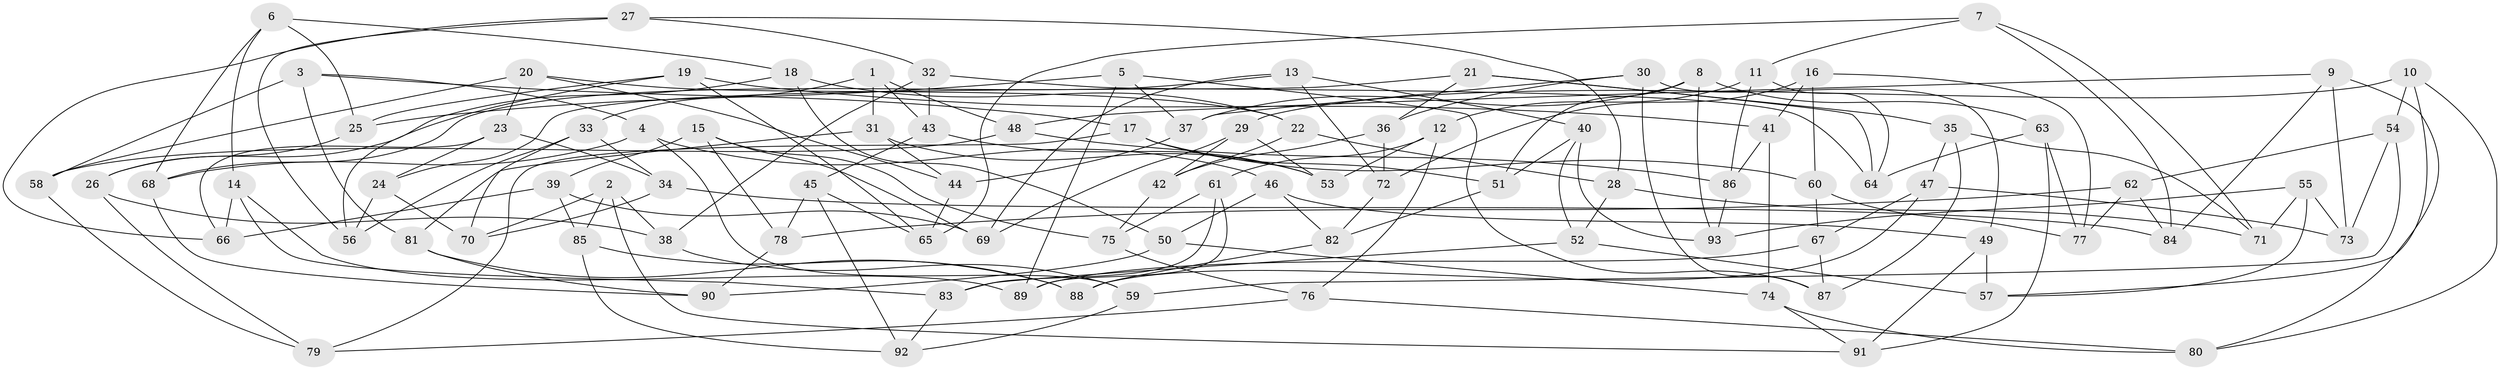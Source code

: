 // coarse degree distribution, {4: 0.7910447761194029, 10: 0.05970149253731343, 8: 0.014925373134328358, 12: 0.014925373134328358, 9: 0.014925373134328358, 3: 0.1044776119402985}
// Generated by graph-tools (version 1.1) at 2025/53/03/04/25 22:53:52]
// undirected, 93 vertices, 186 edges
graph export_dot {
  node [color=gray90,style=filled];
  1;
  2;
  3;
  4;
  5;
  6;
  7;
  8;
  9;
  10;
  11;
  12;
  13;
  14;
  15;
  16;
  17;
  18;
  19;
  20;
  21;
  22;
  23;
  24;
  25;
  26;
  27;
  28;
  29;
  30;
  31;
  32;
  33;
  34;
  35;
  36;
  37;
  38;
  39;
  40;
  41;
  42;
  43;
  44;
  45;
  46;
  47;
  48;
  49;
  50;
  51;
  52;
  53;
  54;
  55;
  56;
  57;
  58;
  59;
  60;
  61;
  62;
  63;
  64;
  65;
  66;
  67;
  68;
  69;
  70;
  71;
  72;
  73;
  74;
  75;
  76;
  77;
  78;
  79;
  80;
  81;
  82;
  83;
  84;
  85;
  86;
  87;
  88;
  89;
  90;
  91;
  92;
  93;
  1 -- 31;
  1 -- 43;
  1 -- 33;
  1 -- 48;
  2 -- 38;
  2 -- 91;
  2 -- 70;
  2 -- 85;
  3 -- 4;
  3 -- 17;
  3 -- 81;
  3 -- 58;
  4 -- 59;
  4 -- 46;
  4 -- 68;
  5 -- 25;
  5 -- 87;
  5 -- 37;
  5 -- 89;
  6 -- 14;
  6 -- 18;
  6 -- 25;
  6 -- 68;
  7 -- 84;
  7 -- 71;
  7 -- 11;
  7 -- 65;
  8 -- 93;
  8 -- 63;
  8 -- 51;
  8 -- 37;
  9 -- 73;
  9 -- 84;
  9 -- 80;
  9 -- 48;
  10 -- 57;
  10 -- 80;
  10 -- 54;
  10 -- 29;
  11 -- 86;
  11 -- 64;
  11 -- 12;
  12 -- 76;
  12 -- 61;
  12 -- 53;
  13 -- 68;
  13 -- 40;
  13 -- 72;
  13 -- 69;
  14 -- 66;
  14 -- 89;
  14 -- 83;
  15 -- 69;
  15 -- 75;
  15 -- 78;
  15 -- 39;
  16 -- 72;
  16 -- 41;
  16 -- 77;
  16 -- 60;
  17 -- 79;
  17 -- 60;
  17 -- 51;
  18 -- 26;
  18 -- 22;
  18 -- 50;
  19 -- 41;
  19 -- 56;
  19 -- 65;
  19 -- 25;
  20 -- 44;
  20 -- 22;
  20 -- 58;
  20 -- 23;
  21 -- 64;
  21 -- 24;
  21 -- 36;
  21 -- 35;
  22 -- 42;
  22 -- 28;
  23 -- 24;
  23 -- 34;
  23 -- 66;
  24 -- 56;
  24 -- 70;
  25 -- 26;
  26 -- 79;
  26 -- 38;
  27 -- 56;
  27 -- 32;
  27 -- 66;
  27 -- 28;
  28 -- 52;
  28 -- 71;
  29 -- 53;
  29 -- 42;
  29 -- 69;
  30 -- 37;
  30 -- 36;
  30 -- 49;
  30 -- 87;
  31 -- 81;
  31 -- 44;
  31 -- 53;
  32 -- 64;
  32 -- 38;
  32 -- 43;
  33 -- 56;
  33 -- 70;
  33 -- 34;
  34 -- 84;
  34 -- 70;
  35 -- 87;
  35 -- 71;
  35 -- 47;
  36 -- 72;
  36 -- 42;
  37 -- 44;
  38 -- 59;
  39 -- 69;
  39 -- 66;
  39 -- 85;
  40 -- 51;
  40 -- 52;
  40 -- 93;
  41 -- 74;
  41 -- 86;
  42 -- 75;
  43 -- 53;
  43 -- 45;
  44 -- 65;
  45 -- 65;
  45 -- 92;
  45 -- 78;
  46 -- 49;
  46 -- 50;
  46 -- 82;
  47 -- 73;
  47 -- 88;
  47 -- 67;
  48 -- 86;
  48 -- 58;
  49 -- 91;
  49 -- 57;
  50 -- 90;
  50 -- 74;
  51 -- 82;
  52 -- 83;
  52 -- 57;
  54 -- 62;
  54 -- 73;
  54 -- 59;
  55 -- 71;
  55 -- 57;
  55 -- 93;
  55 -- 73;
  58 -- 79;
  59 -- 92;
  60 -- 67;
  60 -- 77;
  61 -- 83;
  61 -- 75;
  61 -- 89;
  62 -- 77;
  62 -- 84;
  62 -- 78;
  63 -- 91;
  63 -- 64;
  63 -- 77;
  67 -- 89;
  67 -- 87;
  68 -- 90;
  72 -- 82;
  74 -- 80;
  74 -- 91;
  75 -- 76;
  76 -- 80;
  76 -- 79;
  78 -- 90;
  81 -- 90;
  81 -- 88;
  82 -- 88;
  83 -- 92;
  85 -- 88;
  85 -- 92;
  86 -- 93;
}
